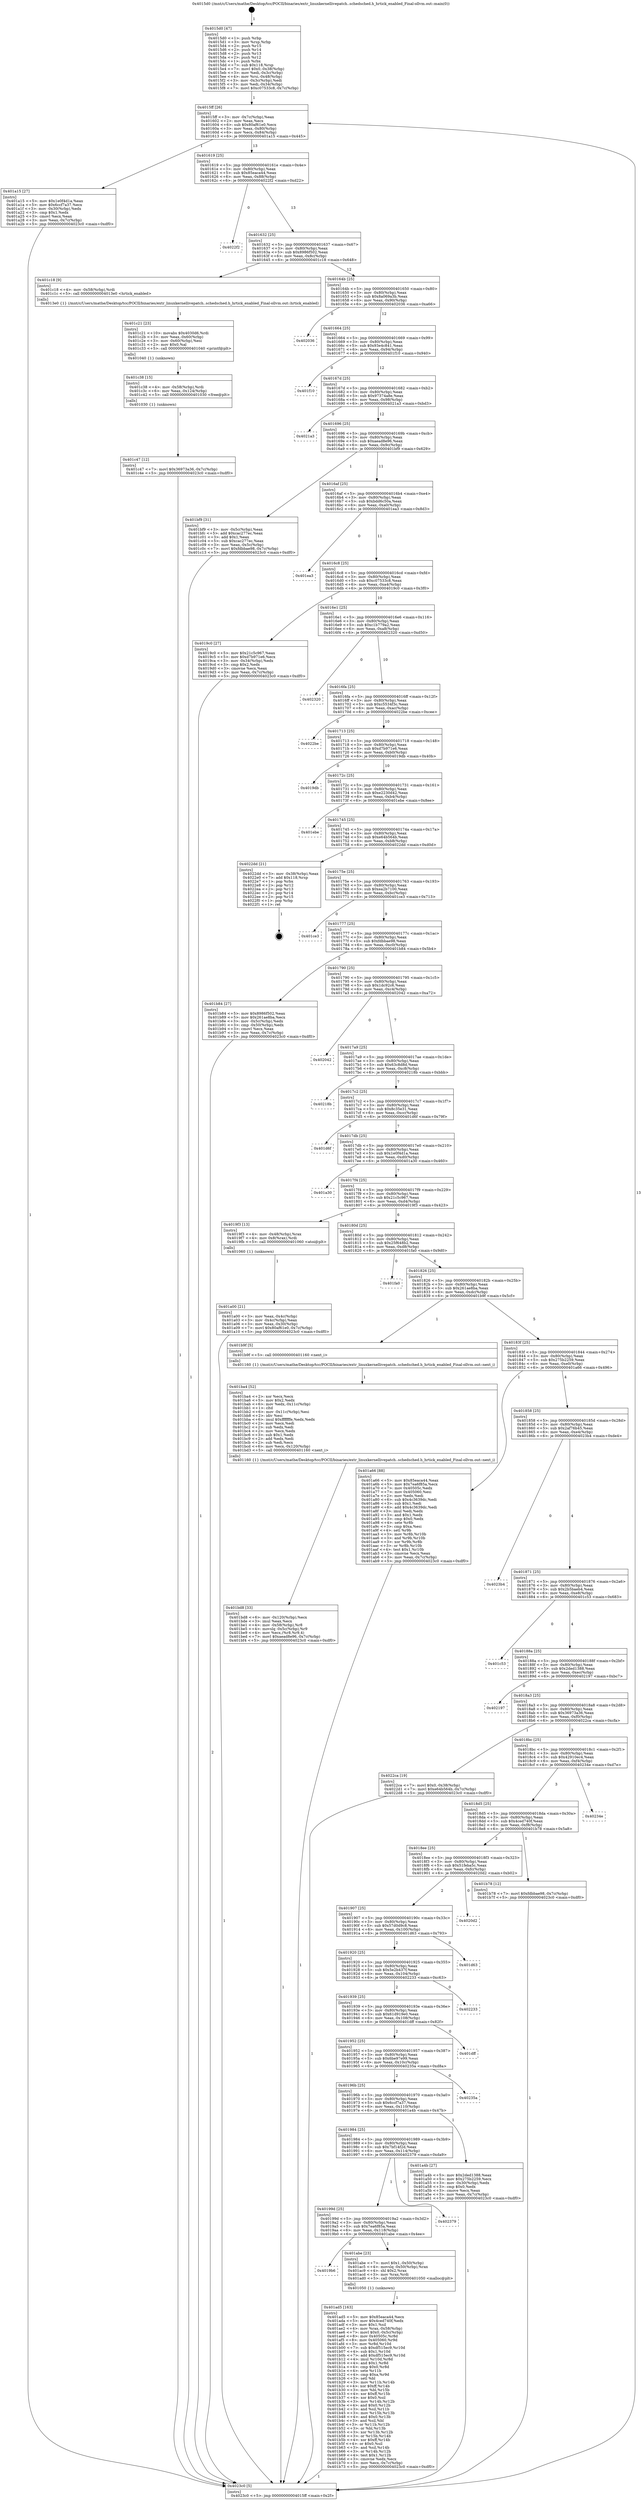 digraph "0x4015d0" {
  label = "0x4015d0 (/mnt/c/Users/mathe/Desktop/tcc/POCII/binaries/extr_linuxkernellivepatch..schedsched.h_hrtick_enabled_Final-ollvm.out::main(0))"
  labelloc = "t"
  node[shape=record]

  Entry [label="",width=0.3,height=0.3,shape=circle,fillcolor=black,style=filled]
  "0x4015ff" [label="{
     0x4015ff [26]\l
     | [instrs]\l
     &nbsp;&nbsp;0x4015ff \<+3\>: mov -0x7c(%rbp),%eax\l
     &nbsp;&nbsp;0x401602 \<+2\>: mov %eax,%ecx\l
     &nbsp;&nbsp;0x401604 \<+6\>: sub $0x80af61e0,%ecx\l
     &nbsp;&nbsp;0x40160a \<+3\>: mov %eax,-0x80(%rbp)\l
     &nbsp;&nbsp;0x40160d \<+6\>: mov %ecx,-0x84(%rbp)\l
     &nbsp;&nbsp;0x401613 \<+6\>: je 0000000000401a15 \<main+0x445\>\l
  }"]
  "0x401a15" [label="{
     0x401a15 [27]\l
     | [instrs]\l
     &nbsp;&nbsp;0x401a15 \<+5\>: mov $0x1e0f4d1a,%eax\l
     &nbsp;&nbsp;0x401a1a \<+5\>: mov $0x6ccf7a37,%ecx\l
     &nbsp;&nbsp;0x401a1f \<+3\>: mov -0x30(%rbp),%edx\l
     &nbsp;&nbsp;0x401a22 \<+3\>: cmp $0x1,%edx\l
     &nbsp;&nbsp;0x401a25 \<+3\>: cmovl %ecx,%eax\l
     &nbsp;&nbsp;0x401a28 \<+3\>: mov %eax,-0x7c(%rbp)\l
     &nbsp;&nbsp;0x401a2b \<+5\>: jmp 00000000004023c0 \<main+0xdf0\>\l
  }"]
  "0x401619" [label="{
     0x401619 [25]\l
     | [instrs]\l
     &nbsp;&nbsp;0x401619 \<+5\>: jmp 000000000040161e \<main+0x4e\>\l
     &nbsp;&nbsp;0x40161e \<+3\>: mov -0x80(%rbp),%eax\l
     &nbsp;&nbsp;0x401621 \<+5\>: sub $0x85eaca44,%eax\l
     &nbsp;&nbsp;0x401626 \<+6\>: mov %eax,-0x88(%rbp)\l
     &nbsp;&nbsp;0x40162c \<+6\>: je 00000000004022f2 \<main+0xd22\>\l
  }"]
  Exit [label="",width=0.3,height=0.3,shape=circle,fillcolor=black,style=filled,peripheries=2]
  "0x4022f2" [label="{
     0x4022f2\l
  }", style=dashed]
  "0x401632" [label="{
     0x401632 [25]\l
     | [instrs]\l
     &nbsp;&nbsp;0x401632 \<+5\>: jmp 0000000000401637 \<main+0x67\>\l
     &nbsp;&nbsp;0x401637 \<+3\>: mov -0x80(%rbp),%eax\l
     &nbsp;&nbsp;0x40163a \<+5\>: sub $0x8986f502,%eax\l
     &nbsp;&nbsp;0x40163f \<+6\>: mov %eax,-0x8c(%rbp)\l
     &nbsp;&nbsp;0x401645 \<+6\>: je 0000000000401c18 \<main+0x648\>\l
  }"]
  "0x401c47" [label="{
     0x401c47 [12]\l
     | [instrs]\l
     &nbsp;&nbsp;0x401c47 \<+7\>: movl $0x36973a36,-0x7c(%rbp)\l
     &nbsp;&nbsp;0x401c4e \<+5\>: jmp 00000000004023c0 \<main+0xdf0\>\l
  }"]
  "0x401c18" [label="{
     0x401c18 [9]\l
     | [instrs]\l
     &nbsp;&nbsp;0x401c18 \<+4\>: mov -0x58(%rbp),%rdi\l
     &nbsp;&nbsp;0x401c1c \<+5\>: call 00000000004013e0 \<hrtick_enabled\>\l
     | [calls]\l
     &nbsp;&nbsp;0x4013e0 \{1\} (/mnt/c/Users/mathe/Desktop/tcc/POCII/binaries/extr_linuxkernellivepatch..schedsched.h_hrtick_enabled_Final-ollvm.out::hrtick_enabled)\l
  }"]
  "0x40164b" [label="{
     0x40164b [25]\l
     | [instrs]\l
     &nbsp;&nbsp;0x40164b \<+5\>: jmp 0000000000401650 \<main+0x80\>\l
     &nbsp;&nbsp;0x401650 \<+3\>: mov -0x80(%rbp),%eax\l
     &nbsp;&nbsp;0x401653 \<+5\>: sub $0x8a069a3b,%eax\l
     &nbsp;&nbsp;0x401658 \<+6\>: mov %eax,-0x90(%rbp)\l
     &nbsp;&nbsp;0x40165e \<+6\>: je 0000000000402036 \<main+0xa66\>\l
  }"]
  "0x401c38" [label="{
     0x401c38 [15]\l
     | [instrs]\l
     &nbsp;&nbsp;0x401c38 \<+4\>: mov -0x58(%rbp),%rdi\l
     &nbsp;&nbsp;0x401c3c \<+6\>: mov %eax,-0x124(%rbp)\l
     &nbsp;&nbsp;0x401c42 \<+5\>: call 0000000000401030 \<free@plt\>\l
     | [calls]\l
     &nbsp;&nbsp;0x401030 \{1\} (unknown)\l
  }"]
  "0x402036" [label="{
     0x402036\l
  }", style=dashed]
  "0x401664" [label="{
     0x401664 [25]\l
     | [instrs]\l
     &nbsp;&nbsp;0x401664 \<+5\>: jmp 0000000000401669 \<main+0x99\>\l
     &nbsp;&nbsp;0x401669 \<+3\>: mov -0x80(%rbp),%eax\l
     &nbsp;&nbsp;0x40166c \<+5\>: sub $0x93e4c841,%eax\l
     &nbsp;&nbsp;0x401671 \<+6\>: mov %eax,-0x94(%rbp)\l
     &nbsp;&nbsp;0x401677 \<+6\>: je 0000000000401f10 \<main+0x940\>\l
  }"]
  "0x401c21" [label="{
     0x401c21 [23]\l
     | [instrs]\l
     &nbsp;&nbsp;0x401c21 \<+10\>: movabs $0x4030d6,%rdi\l
     &nbsp;&nbsp;0x401c2b \<+3\>: mov %eax,-0x60(%rbp)\l
     &nbsp;&nbsp;0x401c2e \<+3\>: mov -0x60(%rbp),%esi\l
     &nbsp;&nbsp;0x401c31 \<+2\>: mov $0x0,%al\l
     &nbsp;&nbsp;0x401c33 \<+5\>: call 0000000000401040 \<printf@plt\>\l
     | [calls]\l
     &nbsp;&nbsp;0x401040 \{1\} (unknown)\l
  }"]
  "0x401f10" [label="{
     0x401f10\l
  }", style=dashed]
  "0x40167d" [label="{
     0x40167d [25]\l
     | [instrs]\l
     &nbsp;&nbsp;0x40167d \<+5\>: jmp 0000000000401682 \<main+0xb2\>\l
     &nbsp;&nbsp;0x401682 \<+3\>: mov -0x80(%rbp),%eax\l
     &nbsp;&nbsp;0x401685 \<+5\>: sub $0x97374a8e,%eax\l
     &nbsp;&nbsp;0x40168a \<+6\>: mov %eax,-0x98(%rbp)\l
     &nbsp;&nbsp;0x401690 \<+6\>: je 00000000004021a3 \<main+0xbd3\>\l
  }"]
  "0x401bd8" [label="{
     0x401bd8 [33]\l
     | [instrs]\l
     &nbsp;&nbsp;0x401bd8 \<+6\>: mov -0x120(%rbp),%ecx\l
     &nbsp;&nbsp;0x401bde \<+3\>: imul %eax,%ecx\l
     &nbsp;&nbsp;0x401be1 \<+4\>: mov -0x58(%rbp),%r8\l
     &nbsp;&nbsp;0x401be5 \<+4\>: movslq -0x5c(%rbp),%r9\l
     &nbsp;&nbsp;0x401be9 \<+4\>: mov %ecx,(%r8,%r9,4)\l
     &nbsp;&nbsp;0x401bed \<+7\>: movl $0xaead8e96,-0x7c(%rbp)\l
     &nbsp;&nbsp;0x401bf4 \<+5\>: jmp 00000000004023c0 \<main+0xdf0\>\l
  }"]
  "0x4021a3" [label="{
     0x4021a3\l
  }", style=dashed]
  "0x401696" [label="{
     0x401696 [25]\l
     | [instrs]\l
     &nbsp;&nbsp;0x401696 \<+5\>: jmp 000000000040169b \<main+0xcb\>\l
     &nbsp;&nbsp;0x40169b \<+3\>: mov -0x80(%rbp),%eax\l
     &nbsp;&nbsp;0x40169e \<+5\>: sub $0xaead8e96,%eax\l
     &nbsp;&nbsp;0x4016a3 \<+6\>: mov %eax,-0x9c(%rbp)\l
     &nbsp;&nbsp;0x4016a9 \<+6\>: je 0000000000401bf9 \<main+0x629\>\l
  }"]
  "0x401ba4" [label="{
     0x401ba4 [52]\l
     | [instrs]\l
     &nbsp;&nbsp;0x401ba4 \<+2\>: xor %ecx,%ecx\l
     &nbsp;&nbsp;0x401ba6 \<+5\>: mov $0x2,%edx\l
     &nbsp;&nbsp;0x401bab \<+6\>: mov %edx,-0x11c(%rbp)\l
     &nbsp;&nbsp;0x401bb1 \<+1\>: cltd\l
     &nbsp;&nbsp;0x401bb2 \<+6\>: mov -0x11c(%rbp),%esi\l
     &nbsp;&nbsp;0x401bb8 \<+2\>: idiv %esi\l
     &nbsp;&nbsp;0x401bba \<+6\>: imul $0xfffffffe,%edx,%edx\l
     &nbsp;&nbsp;0x401bc0 \<+2\>: mov %ecx,%edi\l
     &nbsp;&nbsp;0x401bc2 \<+2\>: sub %edx,%edi\l
     &nbsp;&nbsp;0x401bc4 \<+2\>: mov %ecx,%edx\l
     &nbsp;&nbsp;0x401bc6 \<+3\>: sub $0x1,%edx\l
     &nbsp;&nbsp;0x401bc9 \<+2\>: add %edx,%edi\l
     &nbsp;&nbsp;0x401bcb \<+2\>: sub %edi,%ecx\l
     &nbsp;&nbsp;0x401bcd \<+6\>: mov %ecx,-0x120(%rbp)\l
     &nbsp;&nbsp;0x401bd3 \<+5\>: call 0000000000401160 \<next_i\>\l
     | [calls]\l
     &nbsp;&nbsp;0x401160 \{1\} (/mnt/c/Users/mathe/Desktop/tcc/POCII/binaries/extr_linuxkernellivepatch..schedsched.h_hrtick_enabled_Final-ollvm.out::next_i)\l
  }"]
  "0x401bf9" [label="{
     0x401bf9 [31]\l
     | [instrs]\l
     &nbsp;&nbsp;0x401bf9 \<+3\>: mov -0x5c(%rbp),%eax\l
     &nbsp;&nbsp;0x401bfc \<+5\>: add $0xcac277ec,%eax\l
     &nbsp;&nbsp;0x401c01 \<+3\>: add $0x1,%eax\l
     &nbsp;&nbsp;0x401c04 \<+5\>: sub $0xcac277ec,%eax\l
     &nbsp;&nbsp;0x401c09 \<+3\>: mov %eax,-0x5c(%rbp)\l
     &nbsp;&nbsp;0x401c0c \<+7\>: movl $0xfdbbae98,-0x7c(%rbp)\l
     &nbsp;&nbsp;0x401c13 \<+5\>: jmp 00000000004023c0 \<main+0xdf0\>\l
  }"]
  "0x4016af" [label="{
     0x4016af [25]\l
     | [instrs]\l
     &nbsp;&nbsp;0x4016af \<+5\>: jmp 00000000004016b4 \<main+0xe4\>\l
     &nbsp;&nbsp;0x4016b4 \<+3\>: mov -0x80(%rbp),%eax\l
     &nbsp;&nbsp;0x4016b7 \<+5\>: sub $0xbdd6c50a,%eax\l
     &nbsp;&nbsp;0x4016bc \<+6\>: mov %eax,-0xa0(%rbp)\l
     &nbsp;&nbsp;0x4016c2 \<+6\>: je 0000000000401ea3 \<main+0x8d3\>\l
  }"]
  "0x401ad5" [label="{
     0x401ad5 [163]\l
     | [instrs]\l
     &nbsp;&nbsp;0x401ad5 \<+5\>: mov $0x85eaca44,%ecx\l
     &nbsp;&nbsp;0x401ada \<+5\>: mov $0x4ced740f,%edx\l
     &nbsp;&nbsp;0x401adf \<+3\>: mov $0x1,%sil\l
     &nbsp;&nbsp;0x401ae2 \<+4\>: mov %rax,-0x58(%rbp)\l
     &nbsp;&nbsp;0x401ae6 \<+7\>: movl $0x0,-0x5c(%rbp)\l
     &nbsp;&nbsp;0x401aed \<+8\>: mov 0x40505c,%r8d\l
     &nbsp;&nbsp;0x401af5 \<+8\>: mov 0x405060,%r9d\l
     &nbsp;&nbsp;0x401afd \<+3\>: mov %r8d,%r10d\l
     &nbsp;&nbsp;0x401b00 \<+7\>: sub $0xdf515ec9,%r10d\l
     &nbsp;&nbsp;0x401b07 \<+4\>: sub $0x1,%r10d\l
     &nbsp;&nbsp;0x401b0b \<+7\>: add $0xdf515ec9,%r10d\l
     &nbsp;&nbsp;0x401b12 \<+4\>: imul %r10d,%r8d\l
     &nbsp;&nbsp;0x401b16 \<+4\>: and $0x1,%r8d\l
     &nbsp;&nbsp;0x401b1a \<+4\>: cmp $0x0,%r8d\l
     &nbsp;&nbsp;0x401b1e \<+4\>: sete %r11b\l
     &nbsp;&nbsp;0x401b22 \<+4\>: cmp $0xa,%r9d\l
     &nbsp;&nbsp;0x401b26 \<+3\>: setl %bl\l
     &nbsp;&nbsp;0x401b29 \<+3\>: mov %r11b,%r14b\l
     &nbsp;&nbsp;0x401b2c \<+4\>: xor $0xff,%r14b\l
     &nbsp;&nbsp;0x401b30 \<+3\>: mov %bl,%r15b\l
     &nbsp;&nbsp;0x401b33 \<+4\>: xor $0xff,%r15b\l
     &nbsp;&nbsp;0x401b37 \<+4\>: xor $0x0,%sil\l
     &nbsp;&nbsp;0x401b3b \<+3\>: mov %r14b,%r12b\l
     &nbsp;&nbsp;0x401b3e \<+4\>: and $0x0,%r12b\l
     &nbsp;&nbsp;0x401b42 \<+3\>: and %sil,%r11b\l
     &nbsp;&nbsp;0x401b45 \<+3\>: mov %r15b,%r13b\l
     &nbsp;&nbsp;0x401b48 \<+4\>: and $0x0,%r13b\l
     &nbsp;&nbsp;0x401b4c \<+3\>: and %sil,%bl\l
     &nbsp;&nbsp;0x401b4f \<+3\>: or %r11b,%r12b\l
     &nbsp;&nbsp;0x401b52 \<+3\>: or %bl,%r13b\l
     &nbsp;&nbsp;0x401b55 \<+3\>: xor %r13b,%r12b\l
     &nbsp;&nbsp;0x401b58 \<+3\>: or %r15b,%r14b\l
     &nbsp;&nbsp;0x401b5b \<+4\>: xor $0xff,%r14b\l
     &nbsp;&nbsp;0x401b5f \<+4\>: or $0x0,%sil\l
     &nbsp;&nbsp;0x401b63 \<+3\>: and %sil,%r14b\l
     &nbsp;&nbsp;0x401b66 \<+3\>: or %r14b,%r12b\l
     &nbsp;&nbsp;0x401b69 \<+4\>: test $0x1,%r12b\l
     &nbsp;&nbsp;0x401b6d \<+3\>: cmovne %edx,%ecx\l
     &nbsp;&nbsp;0x401b70 \<+3\>: mov %ecx,-0x7c(%rbp)\l
     &nbsp;&nbsp;0x401b73 \<+5\>: jmp 00000000004023c0 \<main+0xdf0\>\l
  }"]
  "0x401ea3" [label="{
     0x401ea3\l
  }", style=dashed]
  "0x4016c8" [label="{
     0x4016c8 [25]\l
     | [instrs]\l
     &nbsp;&nbsp;0x4016c8 \<+5\>: jmp 00000000004016cd \<main+0xfd\>\l
     &nbsp;&nbsp;0x4016cd \<+3\>: mov -0x80(%rbp),%eax\l
     &nbsp;&nbsp;0x4016d0 \<+5\>: sub $0xc07533c8,%eax\l
     &nbsp;&nbsp;0x4016d5 \<+6\>: mov %eax,-0xa4(%rbp)\l
     &nbsp;&nbsp;0x4016db \<+6\>: je 00000000004019c0 \<main+0x3f0\>\l
  }"]
  "0x4019b6" [label="{
     0x4019b6\l
  }", style=dashed]
  "0x4019c0" [label="{
     0x4019c0 [27]\l
     | [instrs]\l
     &nbsp;&nbsp;0x4019c0 \<+5\>: mov $0x21c5c967,%eax\l
     &nbsp;&nbsp;0x4019c5 \<+5\>: mov $0xd7b971e6,%ecx\l
     &nbsp;&nbsp;0x4019ca \<+3\>: mov -0x34(%rbp),%edx\l
     &nbsp;&nbsp;0x4019cd \<+3\>: cmp $0x2,%edx\l
     &nbsp;&nbsp;0x4019d0 \<+3\>: cmovne %ecx,%eax\l
     &nbsp;&nbsp;0x4019d3 \<+3\>: mov %eax,-0x7c(%rbp)\l
     &nbsp;&nbsp;0x4019d6 \<+5\>: jmp 00000000004023c0 \<main+0xdf0\>\l
  }"]
  "0x4016e1" [label="{
     0x4016e1 [25]\l
     | [instrs]\l
     &nbsp;&nbsp;0x4016e1 \<+5\>: jmp 00000000004016e6 \<main+0x116\>\l
     &nbsp;&nbsp;0x4016e6 \<+3\>: mov -0x80(%rbp),%eax\l
     &nbsp;&nbsp;0x4016e9 \<+5\>: sub $0xc1b779a2,%eax\l
     &nbsp;&nbsp;0x4016ee \<+6\>: mov %eax,-0xa8(%rbp)\l
     &nbsp;&nbsp;0x4016f4 \<+6\>: je 0000000000402320 \<main+0xd50\>\l
  }"]
  "0x4023c0" [label="{
     0x4023c0 [5]\l
     | [instrs]\l
     &nbsp;&nbsp;0x4023c0 \<+5\>: jmp 00000000004015ff \<main+0x2f\>\l
  }"]
  "0x4015d0" [label="{
     0x4015d0 [47]\l
     | [instrs]\l
     &nbsp;&nbsp;0x4015d0 \<+1\>: push %rbp\l
     &nbsp;&nbsp;0x4015d1 \<+3\>: mov %rsp,%rbp\l
     &nbsp;&nbsp;0x4015d4 \<+2\>: push %r15\l
     &nbsp;&nbsp;0x4015d6 \<+2\>: push %r14\l
     &nbsp;&nbsp;0x4015d8 \<+2\>: push %r13\l
     &nbsp;&nbsp;0x4015da \<+2\>: push %r12\l
     &nbsp;&nbsp;0x4015dc \<+1\>: push %rbx\l
     &nbsp;&nbsp;0x4015dd \<+7\>: sub $0x118,%rsp\l
     &nbsp;&nbsp;0x4015e4 \<+7\>: movl $0x0,-0x38(%rbp)\l
     &nbsp;&nbsp;0x4015eb \<+3\>: mov %edi,-0x3c(%rbp)\l
     &nbsp;&nbsp;0x4015ee \<+4\>: mov %rsi,-0x48(%rbp)\l
     &nbsp;&nbsp;0x4015f2 \<+3\>: mov -0x3c(%rbp),%edi\l
     &nbsp;&nbsp;0x4015f5 \<+3\>: mov %edi,-0x34(%rbp)\l
     &nbsp;&nbsp;0x4015f8 \<+7\>: movl $0xc07533c8,-0x7c(%rbp)\l
  }"]
  "0x401abe" [label="{
     0x401abe [23]\l
     | [instrs]\l
     &nbsp;&nbsp;0x401abe \<+7\>: movl $0x1,-0x50(%rbp)\l
     &nbsp;&nbsp;0x401ac5 \<+4\>: movslq -0x50(%rbp),%rax\l
     &nbsp;&nbsp;0x401ac9 \<+4\>: shl $0x2,%rax\l
     &nbsp;&nbsp;0x401acd \<+3\>: mov %rax,%rdi\l
     &nbsp;&nbsp;0x401ad0 \<+5\>: call 0000000000401050 \<malloc@plt\>\l
     | [calls]\l
     &nbsp;&nbsp;0x401050 \{1\} (unknown)\l
  }"]
  "0x402320" [label="{
     0x402320\l
  }", style=dashed]
  "0x4016fa" [label="{
     0x4016fa [25]\l
     | [instrs]\l
     &nbsp;&nbsp;0x4016fa \<+5\>: jmp 00000000004016ff \<main+0x12f\>\l
     &nbsp;&nbsp;0x4016ff \<+3\>: mov -0x80(%rbp),%eax\l
     &nbsp;&nbsp;0x401702 \<+5\>: sub $0xc5534f3c,%eax\l
     &nbsp;&nbsp;0x401707 \<+6\>: mov %eax,-0xac(%rbp)\l
     &nbsp;&nbsp;0x40170d \<+6\>: je 00000000004022be \<main+0xcee\>\l
  }"]
  "0x40199d" [label="{
     0x40199d [25]\l
     | [instrs]\l
     &nbsp;&nbsp;0x40199d \<+5\>: jmp 00000000004019a2 \<main+0x3d2\>\l
     &nbsp;&nbsp;0x4019a2 \<+3\>: mov -0x80(%rbp),%eax\l
     &nbsp;&nbsp;0x4019a5 \<+5\>: sub $0x7ea6f85a,%eax\l
     &nbsp;&nbsp;0x4019aa \<+6\>: mov %eax,-0x118(%rbp)\l
     &nbsp;&nbsp;0x4019b0 \<+6\>: je 0000000000401abe \<main+0x4ee\>\l
  }"]
  "0x4022be" [label="{
     0x4022be\l
  }", style=dashed]
  "0x401713" [label="{
     0x401713 [25]\l
     | [instrs]\l
     &nbsp;&nbsp;0x401713 \<+5\>: jmp 0000000000401718 \<main+0x148\>\l
     &nbsp;&nbsp;0x401718 \<+3\>: mov -0x80(%rbp),%eax\l
     &nbsp;&nbsp;0x40171b \<+5\>: sub $0xd7b971e6,%eax\l
     &nbsp;&nbsp;0x401720 \<+6\>: mov %eax,-0xb0(%rbp)\l
     &nbsp;&nbsp;0x401726 \<+6\>: je 00000000004019db \<main+0x40b\>\l
  }"]
  "0x402379" [label="{
     0x402379\l
  }", style=dashed]
  "0x4019db" [label="{
     0x4019db\l
  }", style=dashed]
  "0x40172c" [label="{
     0x40172c [25]\l
     | [instrs]\l
     &nbsp;&nbsp;0x40172c \<+5\>: jmp 0000000000401731 \<main+0x161\>\l
     &nbsp;&nbsp;0x401731 \<+3\>: mov -0x80(%rbp),%eax\l
     &nbsp;&nbsp;0x401734 \<+5\>: sub $0xe2230d42,%eax\l
     &nbsp;&nbsp;0x401739 \<+6\>: mov %eax,-0xb4(%rbp)\l
     &nbsp;&nbsp;0x40173f \<+6\>: je 0000000000401ebe \<main+0x8ee\>\l
  }"]
  "0x401984" [label="{
     0x401984 [25]\l
     | [instrs]\l
     &nbsp;&nbsp;0x401984 \<+5\>: jmp 0000000000401989 \<main+0x3b9\>\l
     &nbsp;&nbsp;0x401989 \<+3\>: mov -0x80(%rbp),%eax\l
     &nbsp;&nbsp;0x40198c \<+5\>: sub $0x7bf14f2d,%eax\l
     &nbsp;&nbsp;0x401991 \<+6\>: mov %eax,-0x114(%rbp)\l
     &nbsp;&nbsp;0x401997 \<+6\>: je 0000000000402379 \<main+0xda9\>\l
  }"]
  "0x401ebe" [label="{
     0x401ebe\l
  }", style=dashed]
  "0x401745" [label="{
     0x401745 [25]\l
     | [instrs]\l
     &nbsp;&nbsp;0x401745 \<+5\>: jmp 000000000040174a \<main+0x17a\>\l
     &nbsp;&nbsp;0x40174a \<+3\>: mov -0x80(%rbp),%eax\l
     &nbsp;&nbsp;0x40174d \<+5\>: sub $0xe64b564b,%eax\l
     &nbsp;&nbsp;0x401752 \<+6\>: mov %eax,-0xb8(%rbp)\l
     &nbsp;&nbsp;0x401758 \<+6\>: je 00000000004022dd \<main+0xd0d\>\l
  }"]
  "0x401a4b" [label="{
     0x401a4b [27]\l
     | [instrs]\l
     &nbsp;&nbsp;0x401a4b \<+5\>: mov $0x2ded1388,%eax\l
     &nbsp;&nbsp;0x401a50 \<+5\>: mov $0x275b2259,%ecx\l
     &nbsp;&nbsp;0x401a55 \<+3\>: mov -0x30(%rbp),%edx\l
     &nbsp;&nbsp;0x401a58 \<+3\>: cmp $0x0,%edx\l
     &nbsp;&nbsp;0x401a5b \<+3\>: cmove %ecx,%eax\l
     &nbsp;&nbsp;0x401a5e \<+3\>: mov %eax,-0x7c(%rbp)\l
     &nbsp;&nbsp;0x401a61 \<+5\>: jmp 00000000004023c0 \<main+0xdf0\>\l
  }"]
  "0x4022dd" [label="{
     0x4022dd [21]\l
     | [instrs]\l
     &nbsp;&nbsp;0x4022dd \<+3\>: mov -0x38(%rbp),%eax\l
     &nbsp;&nbsp;0x4022e0 \<+7\>: add $0x118,%rsp\l
     &nbsp;&nbsp;0x4022e7 \<+1\>: pop %rbx\l
     &nbsp;&nbsp;0x4022e8 \<+2\>: pop %r12\l
     &nbsp;&nbsp;0x4022ea \<+2\>: pop %r13\l
     &nbsp;&nbsp;0x4022ec \<+2\>: pop %r14\l
     &nbsp;&nbsp;0x4022ee \<+2\>: pop %r15\l
     &nbsp;&nbsp;0x4022f0 \<+1\>: pop %rbp\l
     &nbsp;&nbsp;0x4022f1 \<+1\>: ret\l
  }"]
  "0x40175e" [label="{
     0x40175e [25]\l
     | [instrs]\l
     &nbsp;&nbsp;0x40175e \<+5\>: jmp 0000000000401763 \<main+0x193\>\l
     &nbsp;&nbsp;0x401763 \<+3\>: mov -0x80(%rbp),%eax\l
     &nbsp;&nbsp;0x401766 \<+5\>: sub $0xea2b7100,%eax\l
     &nbsp;&nbsp;0x40176b \<+6\>: mov %eax,-0xbc(%rbp)\l
     &nbsp;&nbsp;0x401771 \<+6\>: je 0000000000401ce3 \<main+0x713\>\l
  }"]
  "0x40196b" [label="{
     0x40196b [25]\l
     | [instrs]\l
     &nbsp;&nbsp;0x40196b \<+5\>: jmp 0000000000401970 \<main+0x3a0\>\l
     &nbsp;&nbsp;0x401970 \<+3\>: mov -0x80(%rbp),%eax\l
     &nbsp;&nbsp;0x401973 \<+5\>: sub $0x6ccf7a37,%eax\l
     &nbsp;&nbsp;0x401978 \<+6\>: mov %eax,-0x110(%rbp)\l
     &nbsp;&nbsp;0x40197e \<+6\>: je 0000000000401a4b \<main+0x47b\>\l
  }"]
  "0x401ce3" [label="{
     0x401ce3\l
  }", style=dashed]
  "0x401777" [label="{
     0x401777 [25]\l
     | [instrs]\l
     &nbsp;&nbsp;0x401777 \<+5\>: jmp 000000000040177c \<main+0x1ac\>\l
     &nbsp;&nbsp;0x40177c \<+3\>: mov -0x80(%rbp),%eax\l
     &nbsp;&nbsp;0x40177f \<+5\>: sub $0xfdbbae98,%eax\l
     &nbsp;&nbsp;0x401784 \<+6\>: mov %eax,-0xc0(%rbp)\l
     &nbsp;&nbsp;0x40178a \<+6\>: je 0000000000401b84 \<main+0x5b4\>\l
  }"]
  "0x40235a" [label="{
     0x40235a\l
  }", style=dashed]
  "0x401b84" [label="{
     0x401b84 [27]\l
     | [instrs]\l
     &nbsp;&nbsp;0x401b84 \<+5\>: mov $0x8986f502,%eax\l
     &nbsp;&nbsp;0x401b89 \<+5\>: mov $0x261ae8ba,%ecx\l
     &nbsp;&nbsp;0x401b8e \<+3\>: mov -0x5c(%rbp),%edx\l
     &nbsp;&nbsp;0x401b91 \<+3\>: cmp -0x50(%rbp),%edx\l
     &nbsp;&nbsp;0x401b94 \<+3\>: cmovl %ecx,%eax\l
     &nbsp;&nbsp;0x401b97 \<+3\>: mov %eax,-0x7c(%rbp)\l
     &nbsp;&nbsp;0x401b9a \<+5\>: jmp 00000000004023c0 \<main+0xdf0\>\l
  }"]
  "0x401790" [label="{
     0x401790 [25]\l
     | [instrs]\l
     &nbsp;&nbsp;0x401790 \<+5\>: jmp 0000000000401795 \<main+0x1c5\>\l
     &nbsp;&nbsp;0x401795 \<+3\>: mov -0x80(%rbp),%eax\l
     &nbsp;&nbsp;0x401798 \<+5\>: sub $0x1dc92c6,%eax\l
     &nbsp;&nbsp;0x40179d \<+6\>: mov %eax,-0xc4(%rbp)\l
     &nbsp;&nbsp;0x4017a3 \<+6\>: je 0000000000402042 \<main+0xa72\>\l
  }"]
  "0x401952" [label="{
     0x401952 [25]\l
     | [instrs]\l
     &nbsp;&nbsp;0x401952 \<+5\>: jmp 0000000000401957 \<main+0x387\>\l
     &nbsp;&nbsp;0x401957 \<+3\>: mov -0x80(%rbp),%eax\l
     &nbsp;&nbsp;0x40195a \<+5\>: sub $0x6be97e99,%eax\l
     &nbsp;&nbsp;0x40195f \<+6\>: mov %eax,-0x10c(%rbp)\l
     &nbsp;&nbsp;0x401965 \<+6\>: je 000000000040235a \<main+0xd8a\>\l
  }"]
  "0x402042" [label="{
     0x402042\l
  }", style=dashed]
  "0x4017a9" [label="{
     0x4017a9 [25]\l
     | [instrs]\l
     &nbsp;&nbsp;0x4017a9 \<+5\>: jmp 00000000004017ae \<main+0x1de\>\l
     &nbsp;&nbsp;0x4017ae \<+3\>: mov -0x80(%rbp),%eax\l
     &nbsp;&nbsp;0x4017b1 \<+5\>: sub $0x63c8d8d,%eax\l
     &nbsp;&nbsp;0x4017b6 \<+6\>: mov %eax,-0xc8(%rbp)\l
     &nbsp;&nbsp;0x4017bc \<+6\>: je 000000000040218b \<main+0xbbb\>\l
  }"]
  "0x401dff" [label="{
     0x401dff\l
  }", style=dashed]
  "0x40218b" [label="{
     0x40218b\l
  }", style=dashed]
  "0x4017c2" [label="{
     0x4017c2 [25]\l
     | [instrs]\l
     &nbsp;&nbsp;0x4017c2 \<+5\>: jmp 00000000004017c7 \<main+0x1f7\>\l
     &nbsp;&nbsp;0x4017c7 \<+3\>: mov -0x80(%rbp),%eax\l
     &nbsp;&nbsp;0x4017ca \<+5\>: sub $0x8c35e31,%eax\l
     &nbsp;&nbsp;0x4017cf \<+6\>: mov %eax,-0xcc(%rbp)\l
     &nbsp;&nbsp;0x4017d5 \<+6\>: je 0000000000401d6f \<main+0x79f\>\l
  }"]
  "0x401939" [label="{
     0x401939 [25]\l
     | [instrs]\l
     &nbsp;&nbsp;0x401939 \<+5\>: jmp 000000000040193e \<main+0x36e\>\l
     &nbsp;&nbsp;0x40193e \<+3\>: mov -0x80(%rbp),%eax\l
     &nbsp;&nbsp;0x401941 \<+5\>: sub $0x61d919e0,%eax\l
     &nbsp;&nbsp;0x401946 \<+6\>: mov %eax,-0x108(%rbp)\l
     &nbsp;&nbsp;0x40194c \<+6\>: je 0000000000401dff \<main+0x82f\>\l
  }"]
  "0x401d6f" [label="{
     0x401d6f\l
  }", style=dashed]
  "0x4017db" [label="{
     0x4017db [25]\l
     | [instrs]\l
     &nbsp;&nbsp;0x4017db \<+5\>: jmp 00000000004017e0 \<main+0x210\>\l
     &nbsp;&nbsp;0x4017e0 \<+3\>: mov -0x80(%rbp),%eax\l
     &nbsp;&nbsp;0x4017e3 \<+5\>: sub $0x1e0f4d1a,%eax\l
     &nbsp;&nbsp;0x4017e8 \<+6\>: mov %eax,-0xd0(%rbp)\l
     &nbsp;&nbsp;0x4017ee \<+6\>: je 0000000000401a30 \<main+0x460\>\l
  }"]
  "0x402233" [label="{
     0x402233\l
  }", style=dashed]
  "0x401a30" [label="{
     0x401a30\l
  }", style=dashed]
  "0x4017f4" [label="{
     0x4017f4 [25]\l
     | [instrs]\l
     &nbsp;&nbsp;0x4017f4 \<+5\>: jmp 00000000004017f9 \<main+0x229\>\l
     &nbsp;&nbsp;0x4017f9 \<+3\>: mov -0x80(%rbp),%eax\l
     &nbsp;&nbsp;0x4017fc \<+5\>: sub $0x21c5c967,%eax\l
     &nbsp;&nbsp;0x401801 \<+6\>: mov %eax,-0xd4(%rbp)\l
     &nbsp;&nbsp;0x401807 \<+6\>: je 00000000004019f3 \<main+0x423\>\l
  }"]
  "0x401920" [label="{
     0x401920 [25]\l
     | [instrs]\l
     &nbsp;&nbsp;0x401920 \<+5\>: jmp 0000000000401925 \<main+0x355\>\l
     &nbsp;&nbsp;0x401925 \<+3\>: mov -0x80(%rbp),%eax\l
     &nbsp;&nbsp;0x401928 \<+5\>: sub $0x5e2b437f,%eax\l
     &nbsp;&nbsp;0x40192d \<+6\>: mov %eax,-0x104(%rbp)\l
     &nbsp;&nbsp;0x401933 \<+6\>: je 0000000000402233 \<main+0xc63\>\l
  }"]
  "0x4019f3" [label="{
     0x4019f3 [13]\l
     | [instrs]\l
     &nbsp;&nbsp;0x4019f3 \<+4\>: mov -0x48(%rbp),%rax\l
     &nbsp;&nbsp;0x4019f7 \<+4\>: mov 0x8(%rax),%rdi\l
     &nbsp;&nbsp;0x4019fb \<+5\>: call 0000000000401060 \<atoi@plt\>\l
     | [calls]\l
     &nbsp;&nbsp;0x401060 \{1\} (unknown)\l
  }"]
  "0x40180d" [label="{
     0x40180d [25]\l
     | [instrs]\l
     &nbsp;&nbsp;0x40180d \<+5\>: jmp 0000000000401812 \<main+0x242\>\l
     &nbsp;&nbsp;0x401812 \<+3\>: mov -0x80(%rbp),%eax\l
     &nbsp;&nbsp;0x401815 \<+5\>: sub $0x25f648b2,%eax\l
     &nbsp;&nbsp;0x40181a \<+6\>: mov %eax,-0xd8(%rbp)\l
     &nbsp;&nbsp;0x401820 \<+6\>: je 0000000000401fa0 \<main+0x9d0\>\l
  }"]
  "0x401a00" [label="{
     0x401a00 [21]\l
     | [instrs]\l
     &nbsp;&nbsp;0x401a00 \<+3\>: mov %eax,-0x4c(%rbp)\l
     &nbsp;&nbsp;0x401a03 \<+3\>: mov -0x4c(%rbp),%eax\l
     &nbsp;&nbsp;0x401a06 \<+3\>: mov %eax,-0x30(%rbp)\l
     &nbsp;&nbsp;0x401a09 \<+7\>: movl $0x80af61e0,-0x7c(%rbp)\l
     &nbsp;&nbsp;0x401a10 \<+5\>: jmp 00000000004023c0 \<main+0xdf0\>\l
  }"]
  "0x401d63" [label="{
     0x401d63\l
  }", style=dashed]
  "0x401fa0" [label="{
     0x401fa0\l
  }", style=dashed]
  "0x401826" [label="{
     0x401826 [25]\l
     | [instrs]\l
     &nbsp;&nbsp;0x401826 \<+5\>: jmp 000000000040182b \<main+0x25b\>\l
     &nbsp;&nbsp;0x40182b \<+3\>: mov -0x80(%rbp),%eax\l
     &nbsp;&nbsp;0x40182e \<+5\>: sub $0x261ae8ba,%eax\l
     &nbsp;&nbsp;0x401833 \<+6\>: mov %eax,-0xdc(%rbp)\l
     &nbsp;&nbsp;0x401839 \<+6\>: je 0000000000401b9f \<main+0x5cf\>\l
  }"]
  "0x401907" [label="{
     0x401907 [25]\l
     | [instrs]\l
     &nbsp;&nbsp;0x401907 \<+5\>: jmp 000000000040190c \<main+0x33c\>\l
     &nbsp;&nbsp;0x40190c \<+3\>: mov -0x80(%rbp),%eax\l
     &nbsp;&nbsp;0x40190f \<+5\>: sub $0x57d0d9c8,%eax\l
     &nbsp;&nbsp;0x401914 \<+6\>: mov %eax,-0x100(%rbp)\l
     &nbsp;&nbsp;0x40191a \<+6\>: je 0000000000401d63 \<main+0x793\>\l
  }"]
  "0x401b9f" [label="{
     0x401b9f [5]\l
     | [instrs]\l
     &nbsp;&nbsp;0x401b9f \<+5\>: call 0000000000401160 \<next_i\>\l
     | [calls]\l
     &nbsp;&nbsp;0x401160 \{1\} (/mnt/c/Users/mathe/Desktop/tcc/POCII/binaries/extr_linuxkernellivepatch..schedsched.h_hrtick_enabled_Final-ollvm.out::next_i)\l
  }"]
  "0x40183f" [label="{
     0x40183f [25]\l
     | [instrs]\l
     &nbsp;&nbsp;0x40183f \<+5\>: jmp 0000000000401844 \<main+0x274\>\l
     &nbsp;&nbsp;0x401844 \<+3\>: mov -0x80(%rbp),%eax\l
     &nbsp;&nbsp;0x401847 \<+5\>: sub $0x275b2259,%eax\l
     &nbsp;&nbsp;0x40184c \<+6\>: mov %eax,-0xe0(%rbp)\l
     &nbsp;&nbsp;0x401852 \<+6\>: je 0000000000401a66 \<main+0x496\>\l
  }"]
  "0x4020d2" [label="{
     0x4020d2\l
  }", style=dashed]
  "0x401a66" [label="{
     0x401a66 [88]\l
     | [instrs]\l
     &nbsp;&nbsp;0x401a66 \<+5\>: mov $0x85eaca44,%eax\l
     &nbsp;&nbsp;0x401a6b \<+5\>: mov $0x7ea6f85a,%ecx\l
     &nbsp;&nbsp;0x401a70 \<+7\>: mov 0x40505c,%edx\l
     &nbsp;&nbsp;0x401a77 \<+7\>: mov 0x405060,%esi\l
     &nbsp;&nbsp;0x401a7e \<+2\>: mov %edx,%edi\l
     &nbsp;&nbsp;0x401a80 \<+6\>: sub $0x4c3639dc,%edi\l
     &nbsp;&nbsp;0x401a86 \<+3\>: sub $0x1,%edi\l
     &nbsp;&nbsp;0x401a89 \<+6\>: add $0x4c3639dc,%edi\l
     &nbsp;&nbsp;0x401a8f \<+3\>: imul %edi,%edx\l
     &nbsp;&nbsp;0x401a92 \<+3\>: and $0x1,%edx\l
     &nbsp;&nbsp;0x401a95 \<+3\>: cmp $0x0,%edx\l
     &nbsp;&nbsp;0x401a98 \<+4\>: sete %r8b\l
     &nbsp;&nbsp;0x401a9c \<+3\>: cmp $0xa,%esi\l
     &nbsp;&nbsp;0x401a9f \<+4\>: setl %r9b\l
     &nbsp;&nbsp;0x401aa3 \<+3\>: mov %r8b,%r10b\l
     &nbsp;&nbsp;0x401aa6 \<+3\>: and %r9b,%r10b\l
     &nbsp;&nbsp;0x401aa9 \<+3\>: xor %r9b,%r8b\l
     &nbsp;&nbsp;0x401aac \<+3\>: or %r8b,%r10b\l
     &nbsp;&nbsp;0x401aaf \<+4\>: test $0x1,%r10b\l
     &nbsp;&nbsp;0x401ab3 \<+3\>: cmovne %ecx,%eax\l
     &nbsp;&nbsp;0x401ab6 \<+3\>: mov %eax,-0x7c(%rbp)\l
     &nbsp;&nbsp;0x401ab9 \<+5\>: jmp 00000000004023c0 \<main+0xdf0\>\l
  }"]
  "0x401858" [label="{
     0x401858 [25]\l
     | [instrs]\l
     &nbsp;&nbsp;0x401858 \<+5\>: jmp 000000000040185d \<main+0x28d\>\l
     &nbsp;&nbsp;0x40185d \<+3\>: mov -0x80(%rbp),%eax\l
     &nbsp;&nbsp;0x401860 \<+5\>: sub $0x2af76b45,%eax\l
     &nbsp;&nbsp;0x401865 \<+6\>: mov %eax,-0xe4(%rbp)\l
     &nbsp;&nbsp;0x40186b \<+6\>: je 00000000004023b4 \<main+0xde4\>\l
  }"]
  "0x4018ee" [label="{
     0x4018ee [25]\l
     | [instrs]\l
     &nbsp;&nbsp;0x4018ee \<+5\>: jmp 00000000004018f3 \<main+0x323\>\l
     &nbsp;&nbsp;0x4018f3 \<+3\>: mov -0x80(%rbp),%eax\l
     &nbsp;&nbsp;0x4018f6 \<+5\>: sub $0x51feba5c,%eax\l
     &nbsp;&nbsp;0x4018fb \<+6\>: mov %eax,-0xfc(%rbp)\l
     &nbsp;&nbsp;0x401901 \<+6\>: je 00000000004020d2 \<main+0xb02\>\l
  }"]
  "0x4023b4" [label="{
     0x4023b4\l
  }", style=dashed]
  "0x401871" [label="{
     0x401871 [25]\l
     | [instrs]\l
     &nbsp;&nbsp;0x401871 \<+5\>: jmp 0000000000401876 \<main+0x2a6\>\l
     &nbsp;&nbsp;0x401876 \<+3\>: mov -0x80(%rbp),%eax\l
     &nbsp;&nbsp;0x401879 \<+5\>: sub $0x2b5baeb4,%eax\l
     &nbsp;&nbsp;0x40187e \<+6\>: mov %eax,-0xe8(%rbp)\l
     &nbsp;&nbsp;0x401884 \<+6\>: je 0000000000401c53 \<main+0x683\>\l
  }"]
  "0x401b78" [label="{
     0x401b78 [12]\l
     | [instrs]\l
     &nbsp;&nbsp;0x401b78 \<+7\>: movl $0xfdbbae98,-0x7c(%rbp)\l
     &nbsp;&nbsp;0x401b7f \<+5\>: jmp 00000000004023c0 \<main+0xdf0\>\l
  }"]
  "0x401c53" [label="{
     0x401c53\l
  }", style=dashed]
  "0x40188a" [label="{
     0x40188a [25]\l
     | [instrs]\l
     &nbsp;&nbsp;0x40188a \<+5\>: jmp 000000000040188f \<main+0x2bf\>\l
     &nbsp;&nbsp;0x40188f \<+3\>: mov -0x80(%rbp),%eax\l
     &nbsp;&nbsp;0x401892 \<+5\>: sub $0x2ded1388,%eax\l
     &nbsp;&nbsp;0x401897 \<+6\>: mov %eax,-0xec(%rbp)\l
     &nbsp;&nbsp;0x40189d \<+6\>: je 0000000000402197 \<main+0xbc7\>\l
  }"]
  "0x4018d5" [label="{
     0x4018d5 [25]\l
     | [instrs]\l
     &nbsp;&nbsp;0x4018d5 \<+5\>: jmp 00000000004018da \<main+0x30a\>\l
     &nbsp;&nbsp;0x4018da \<+3\>: mov -0x80(%rbp),%eax\l
     &nbsp;&nbsp;0x4018dd \<+5\>: sub $0x4ced740f,%eax\l
     &nbsp;&nbsp;0x4018e2 \<+6\>: mov %eax,-0xf8(%rbp)\l
     &nbsp;&nbsp;0x4018e8 \<+6\>: je 0000000000401b78 \<main+0x5a8\>\l
  }"]
  "0x402197" [label="{
     0x402197\l
  }", style=dashed]
  "0x4018a3" [label="{
     0x4018a3 [25]\l
     | [instrs]\l
     &nbsp;&nbsp;0x4018a3 \<+5\>: jmp 00000000004018a8 \<main+0x2d8\>\l
     &nbsp;&nbsp;0x4018a8 \<+3\>: mov -0x80(%rbp),%eax\l
     &nbsp;&nbsp;0x4018ab \<+5\>: sub $0x36973a36,%eax\l
     &nbsp;&nbsp;0x4018b0 \<+6\>: mov %eax,-0xf0(%rbp)\l
     &nbsp;&nbsp;0x4018b6 \<+6\>: je 00000000004022ca \<main+0xcfa\>\l
  }"]
  "0x40234e" [label="{
     0x40234e\l
  }", style=dashed]
  "0x4022ca" [label="{
     0x4022ca [19]\l
     | [instrs]\l
     &nbsp;&nbsp;0x4022ca \<+7\>: movl $0x0,-0x38(%rbp)\l
     &nbsp;&nbsp;0x4022d1 \<+7\>: movl $0xe64b564b,-0x7c(%rbp)\l
     &nbsp;&nbsp;0x4022d8 \<+5\>: jmp 00000000004023c0 \<main+0xdf0\>\l
  }"]
  "0x4018bc" [label="{
     0x4018bc [25]\l
     | [instrs]\l
     &nbsp;&nbsp;0x4018bc \<+5\>: jmp 00000000004018c1 \<main+0x2f1\>\l
     &nbsp;&nbsp;0x4018c1 \<+3\>: mov -0x80(%rbp),%eax\l
     &nbsp;&nbsp;0x4018c4 \<+5\>: sub $0x42910ec4,%eax\l
     &nbsp;&nbsp;0x4018c9 \<+6\>: mov %eax,-0xf4(%rbp)\l
     &nbsp;&nbsp;0x4018cf \<+6\>: je 000000000040234e \<main+0xd7e\>\l
  }"]
  Entry -> "0x4015d0" [label=" 1"]
  "0x4015ff" -> "0x401a15" [label=" 1"]
  "0x4015ff" -> "0x401619" [label=" 13"]
  "0x4022dd" -> Exit [label=" 1"]
  "0x401619" -> "0x4022f2" [label=" 0"]
  "0x401619" -> "0x401632" [label=" 13"]
  "0x4022ca" -> "0x4023c0" [label=" 1"]
  "0x401632" -> "0x401c18" [label=" 1"]
  "0x401632" -> "0x40164b" [label=" 12"]
  "0x401c47" -> "0x4023c0" [label=" 1"]
  "0x40164b" -> "0x402036" [label=" 0"]
  "0x40164b" -> "0x401664" [label=" 12"]
  "0x401c38" -> "0x401c47" [label=" 1"]
  "0x401664" -> "0x401f10" [label=" 0"]
  "0x401664" -> "0x40167d" [label=" 12"]
  "0x401c21" -> "0x401c38" [label=" 1"]
  "0x40167d" -> "0x4021a3" [label=" 0"]
  "0x40167d" -> "0x401696" [label=" 12"]
  "0x401c18" -> "0x401c21" [label=" 1"]
  "0x401696" -> "0x401bf9" [label=" 1"]
  "0x401696" -> "0x4016af" [label=" 11"]
  "0x401bf9" -> "0x4023c0" [label=" 1"]
  "0x4016af" -> "0x401ea3" [label=" 0"]
  "0x4016af" -> "0x4016c8" [label=" 11"]
  "0x401bd8" -> "0x4023c0" [label=" 1"]
  "0x4016c8" -> "0x4019c0" [label=" 1"]
  "0x4016c8" -> "0x4016e1" [label=" 10"]
  "0x4019c0" -> "0x4023c0" [label=" 1"]
  "0x4015d0" -> "0x4015ff" [label=" 1"]
  "0x4023c0" -> "0x4015ff" [label=" 13"]
  "0x401ba4" -> "0x401bd8" [label=" 1"]
  "0x4016e1" -> "0x402320" [label=" 0"]
  "0x4016e1" -> "0x4016fa" [label=" 10"]
  "0x401b9f" -> "0x401ba4" [label=" 1"]
  "0x4016fa" -> "0x4022be" [label=" 0"]
  "0x4016fa" -> "0x401713" [label=" 10"]
  "0x401b78" -> "0x4023c0" [label=" 1"]
  "0x401713" -> "0x4019db" [label=" 0"]
  "0x401713" -> "0x40172c" [label=" 10"]
  "0x401ad5" -> "0x4023c0" [label=" 1"]
  "0x40172c" -> "0x401ebe" [label=" 0"]
  "0x40172c" -> "0x401745" [label=" 10"]
  "0x40199d" -> "0x4019b6" [label=" 0"]
  "0x401745" -> "0x4022dd" [label=" 1"]
  "0x401745" -> "0x40175e" [label=" 9"]
  "0x40199d" -> "0x401abe" [label=" 1"]
  "0x40175e" -> "0x401ce3" [label=" 0"]
  "0x40175e" -> "0x401777" [label=" 9"]
  "0x401984" -> "0x40199d" [label=" 1"]
  "0x401777" -> "0x401b84" [label=" 2"]
  "0x401777" -> "0x401790" [label=" 7"]
  "0x401984" -> "0x402379" [label=" 0"]
  "0x401790" -> "0x402042" [label=" 0"]
  "0x401790" -> "0x4017a9" [label=" 7"]
  "0x401a66" -> "0x4023c0" [label=" 1"]
  "0x4017a9" -> "0x40218b" [label=" 0"]
  "0x4017a9" -> "0x4017c2" [label=" 7"]
  "0x401a4b" -> "0x4023c0" [label=" 1"]
  "0x4017c2" -> "0x401d6f" [label=" 0"]
  "0x4017c2" -> "0x4017db" [label=" 7"]
  "0x40196b" -> "0x401a4b" [label=" 1"]
  "0x4017db" -> "0x401a30" [label=" 0"]
  "0x4017db" -> "0x4017f4" [label=" 7"]
  "0x401b84" -> "0x4023c0" [label=" 2"]
  "0x4017f4" -> "0x4019f3" [label=" 1"]
  "0x4017f4" -> "0x40180d" [label=" 6"]
  "0x4019f3" -> "0x401a00" [label=" 1"]
  "0x401a00" -> "0x4023c0" [label=" 1"]
  "0x401a15" -> "0x4023c0" [label=" 1"]
  "0x401952" -> "0x40235a" [label=" 0"]
  "0x40180d" -> "0x401fa0" [label=" 0"]
  "0x40180d" -> "0x401826" [label=" 6"]
  "0x401abe" -> "0x401ad5" [label=" 1"]
  "0x401826" -> "0x401b9f" [label=" 1"]
  "0x401826" -> "0x40183f" [label=" 5"]
  "0x401939" -> "0x401dff" [label=" 0"]
  "0x40183f" -> "0x401a66" [label=" 1"]
  "0x40183f" -> "0x401858" [label=" 4"]
  "0x40196b" -> "0x401984" [label=" 1"]
  "0x401858" -> "0x4023b4" [label=" 0"]
  "0x401858" -> "0x401871" [label=" 4"]
  "0x401920" -> "0x402233" [label=" 0"]
  "0x401871" -> "0x401c53" [label=" 0"]
  "0x401871" -> "0x40188a" [label=" 4"]
  "0x401952" -> "0x40196b" [label=" 2"]
  "0x40188a" -> "0x402197" [label=" 0"]
  "0x40188a" -> "0x4018a3" [label=" 4"]
  "0x401907" -> "0x401d63" [label=" 0"]
  "0x4018a3" -> "0x4022ca" [label=" 1"]
  "0x4018a3" -> "0x4018bc" [label=" 3"]
  "0x401939" -> "0x401952" [label=" 2"]
  "0x4018bc" -> "0x40234e" [label=" 0"]
  "0x4018bc" -> "0x4018d5" [label=" 3"]
  "0x401907" -> "0x401920" [label=" 2"]
  "0x4018d5" -> "0x401b78" [label=" 1"]
  "0x4018d5" -> "0x4018ee" [label=" 2"]
  "0x401920" -> "0x401939" [label=" 2"]
  "0x4018ee" -> "0x4020d2" [label=" 0"]
  "0x4018ee" -> "0x401907" [label=" 2"]
}

